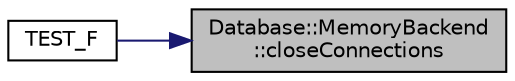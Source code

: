 digraph "Database::MemoryBackend::closeConnections"
{
 // LATEX_PDF_SIZE
  edge [fontname="Helvetica",fontsize="10",labelfontname="Helvetica",labelfontsize="10"];
  node [fontname="Helvetica",fontsize="10",shape=record];
  rankdir="RL";
  Node1 [label="Database::MemoryBackend\l::closeConnections",height=0.2,width=0.4,color="black", fillcolor="grey75", style="filled", fontcolor="black",tooltip="close database connection"];
  Node1 -> Node2 [dir="back",color="midnightblue",fontsize="10",style="solid",fontname="Helvetica"];
  Node2 [label="TEST_F",height=0.2,width=0.4,color="black", fillcolor="white", style="filled",URL="$memory__backend__tests_8cpp.html#a5013b39cd40997a97bc46e5ac3abca05",tooltip=" "];
}
